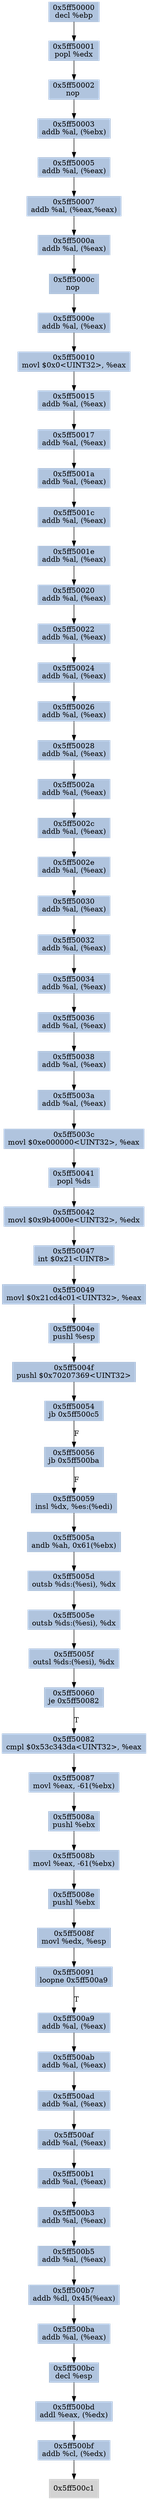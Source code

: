 digraph G {
node[shape=rectangle,style=filled,fillcolor=lightsteelblue,color=lightsteelblue]
bgcolor="transparent"
a0x5ff50000decl_ebp[label="0x5ff50000\ndecl %ebp"];
a0x5ff50001popl_edx[label="0x5ff50001\npopl %edx"];
a0x5ff50002nop_[label="0x5ff50002\nnop "];
a0x5ff50003addb_al_ebx_[label="0x5ff50003\naddb %al, (%ebx)"];
a0x5ff50005addb_al_eax_[label="0x5ff50005\naddb %al, (%eax)"];
a0x5ff50007addb_al_eaxeax_[label="0x5ff50007\naddb %al, (%eax,%eax)"];
a0x5ff5000aaddb_al_eax_[label="0x5ff5000a\naddb %al, (%eax)"];
a0x5ff5000cnop_[label="0x5ff5000c\nnop "];
a0x5ff5000eaddb_al_eax_[label="0x5ff5000e\naddb %al, (%eax)"];
a0x5ff50010movl_0x0UINT32_eax[label="0x5ff50010\nmovl $0x0<UINT32>, %eax"];
a0x5ff50015addb_al_eax_[label="0x5ff50015\naddb %al, (%eax)"];
a0x5ff50017addb_al_eax_[label="0x5ff50017\naddb %al, (%eax)"];
a0x5ff5001aaddb_al_eax_[label="0x5ff5001a\naddb %al, (%eax)"];
a0x5ff5001caddb_al_eax_[label="0x5ff5001c\naddb %al, (%eax)"];
a0x5ff5001eaddb_al_eax_[label="0x5ff5001e\naddb %al, (%eax)"];
a0x5ff50020addb_al_eax_[label="0x5ff50020\naddb %al, (%eax)"];
a0x5ff50022addb_al_eax_[label="0x5ff50022\naddb %al, (%eax)"];
a0x5ff50024addb_al_eax_[label="0x5ff50024\naddb %al, (%eax)"];
a0x5ff50026addb_al_eax_[label="0x5ff50026\naddb %al, (%eax)"];
a0x5ff50028addb_al_eax_[label="0x5ff50028\naddb %al, (%eax)"];
a0x5ff5002aaddb_al_eax_[label="0x5ff5002a\naddb %al, (%eax)"];
a0x5ff5002caddb_al_eax_[label="0x5ff5002c\naddb %al, (%eax)"];
a0x5ff5002eaddb_al_eax_[label="0x5ff5002e\naddb %al, (%eax)"];
a0x5ff50030addb_al_eax_[label="0x5ff50030\naddb %al, (%eax)"];
a0x5ff50032addb_al_eax_[label="0x5ff50032\naddb %al, (%eax)"];
a0x5ff50034addb_al_eax_[label="0x5ff50034\naddb %al, (%eax)"];
a0x5ff50036addb_al_eax_[label="0x5ff50036\naddb %al, (%eax)"];
a0x5ff50038addb_al_eax_[label="0x5ff50038\naddb %al, (%eax)"];
a0x5ff5003aaddb_al_eax_[label="0x5ff5003a\naddb %al, (%eax)"];
a0x5ff5003cmovl_0xe000000UINT32_eax[label="0x5ff5003c\nmovl $0xe000000<UINT32>, %eax"];
a0x5ff50041popl_ds[label="0x5ff50041\npopl %ds"];
a0x5ff50042movl_0x9b4000eUINT32_edx[label="0x5ff50042\nmovl $0x9b4000e<UINT32>, %edx"];
a0x5ff50047int_0x21UINT8[label="0x5ff50047\nint $0x21<UINT8>"];
a0x5ff50049movl_0x21cd4c01UINT32_eax[label="0x5ff50049\nmovl $0x21cd4c01<UINT32>, %eax"];
a0x5ff5004epushl_esp[label="0x5ff5004e\npushl %esp"];
a0x5ff5004fpushl_0x70207369UINT32[label="0x5ff5004f\npushl $0x70207369<UINT32>"];
a0x5ff50054jb_0x5ff500c5[label="0x5ff50054\njb 0x5ff500c5"];
a0x5ff50056jb_0x5ff500ba[label="0x5ff50056\njb 0x5ff500ba"];
a0x5ff50059insl_dx_es_edi_[label="0x5ff50059\ninsl %dx, %es:(%edi)"];
a0x5ff5005aandb_ah_0x61ebx_[label="0x5ff5005a\nandb %ah, 0x61(%ebx)"];
a0x5ff5005doutsb_ds_esi__dx[label="0x5ff5005d\noutsb %ds:(%esi), %dx"];
a0x5ff5005eoutsb_ds_esi__dx[label="0x5ff5005e\noutsb %ds:(%esi), %dx"];
a0x5ff5005foutsl_ds_esi__dx[label="0x5ff5005f\noutsl %ds:(%esi), %dx"];
a0x5ff50060je_0x5ff50082[label="0x5ff50060\nje 0x5ff50082"];
a0x5ff50082cmpl_0x53c343daUINT32_eax[label="0x5ff50082\ncmpl $0x53c343da<UINT32>, %eax"];
a0x5ff50087movl_eax__61ebx_[label="0x5ff50087\nmovl %eax, -61(%ebx)"];
a0x5ff5008apushl_ebx[label="0x5ff5008a\npushl %ebx"];
a0x5ff5008bmovl_eax__61ebx_[label="0x5ff5008b\nmovl %eax, -61(%ebx)"];
a0x5ff5008epushl_ebx[label="0x5ff5008e\npushl %ebx"];
a0x5ff5008fmovl_edx_esp[label="0x5ff5008f\nmovl %edx, %esp"];
a0x5ff50091loopne_0x5ff500a9[label="0x5ff50091\nloopne 0x5ff500a9"];
a0x5ff500a9addb_al_eax_[label="0x5ff500a9\naddb %al, (%eax)"];
a0x5ff500abaddb_al_eax_[label="0x5ff500ab\naddb %al, (%eax)"];
a0x5ff500adaddb_al_eax_[label="0x5ff500ad\naddb %al, (%eax)"];
a0x5ff500afaddb_al_eax_[label="0x5ff500af\naddb %al, (%eax)"];
a0x5ff500b1addb_al_eax_[label="0x5ff500b1\naddb %al, (%eax)"];
a0x5ff500b3addb_al_eax_[label="0x5ff500b3\naddb %al, (%eax)"];
a0x5ff500b5addb_al_eax_[label="0x5ff500b5\naddb %al, (%eax)"];
a0x5ff500b7addb_dl_0x45eax_[label="0x5ff500b7\naddb %dl, 0x45(%eax)"];
a0x5ff500baaddb_al_eax_[label="0x5ff500ba\naddb %al, (%eax)"];
a0x5ff500bcdecl_esp[label="0x5ff500bc\ndecl %esp"];
a0x5ff500bdaddl_eax_edx_[label="0x5ff500bd\naddl %eax, (%edx)"];
a0x5ff500bfaddb_cl_edx_[label="0x5ff500bf\naddb %cl, (%edx)"];
a0x5ff500c1[label="0x5ff500c1",color="lightgrey",fillcolor="lightgrey"];
a0x5ff50000decl_ebp -> a0x5ff50001popl_edx [color="#000000"];
a0x5ff50001popl_edx -> a0x5ff50002nop_ [color="#000000"];
a0x5ff50002nop_ -> a0x5ff50003addb_al_ebx_ [color="#000000"];
a0x5ff50003addb_al_ebx_ -> a0x5ff50005addb_al_eax_ [color="#000000"];
a0x5ff50005addb_al_eax_ -> a0x5ff50007addb_al_eaxeax_ [color="#000000"];
a0x5ff50007addb_al_eaxeax_ -> a0x5ff5000aaddb_al_eax_ [color="#000000"];
a0x5ff5000aaddb_al_eax_ -> a0x5ff5000cnop_ [color="#000000"];
a0x5ff5000cnop_ -> a0x5ff5000eaddb_al_eax_ [color="#000000"];
a0x5ff5000eaddb_al_eax_ -> a0x5ff50010movl_0x0UINT32_eax [color="#000000"];
a0x5ff50010movl_0x0UINT32_eax -> a0x5ff50015addb_al_eax_ [color="#000000"];
a0x5ff50015addb_al_eax_ -> a0x5ff50017addb_al_eax_ [color="#000000"];
a0x5ff50017addb_al_eax_ -> a0x5ff5001aaddb_al_eax_ [color="#000000"];
a0x5ff5001aaddb_al_eax_ -> a0x5ff5001caddb_al_eax_ [color="#000000"];
a0x5ff5001caddb_al_eax_ -> a0x5ff5001eaddb_al_eax_ [color="#000000"];
a0x5ff5001eaddb_al_eax_ -> a0x5ff50020addb_al_eax_ [color="#000000"];
a0x5ff50020addb_al_eax_ -> a0x5ff50022addb_al_eax_ [color="#000000"];
a0x5ff50022addb_al_eax_ -> a0x5ff50024addb_al_eax_ [color="#000000"];
a0x5ff50024addb_al_eax_ -> a0x5ff50026addb_al_eax_ [color="#000000"];
a0x5ff50026addb_al_eax_ -> a0x5ff50028addb_al_eax_ [color="#000000"];
a0x5ff50028addb_al_eax_ -> a0x5ff5002aaddb_al_eax_ [color="#000000"];
a0x5ff5002aaddb_al_eax_ -> a0x5ff5002caddb_al_eax_ [color="#000000"];
a0x5ff5002caddb_al_eax_ -> a0x5ff5002eaddb_al_eax_ [color="#000000"];
a0x5ff5002eaddb_al_eax_ -> a0x5ff50030addb_al_eax_ [color="#000000"];
a0x5ff50030addb_al_eax_ -> a0x5ff50032addb_al_eax_ [color="#000000"];
a0x5ff50032addb_al_eax_ -> a0x5ff50034addb_al_eax_ [color="#000000"];
a0x5ff50034addb_al_eax_ -> a0x5ff50036addb_al_eax_ [color="#000000"];
a0x5ff50036addb_al_eax_ -> a0x5ff50038addb_al_eax_ [color="#000000"];
a0x5ff50038addb_al_eax_ -> a0x5ff5003aaddb_al_eax_ [color="#000000"];
a0x5ff5003aaddb_al_eax_ -> a0x5ff5003cmovl_0xe000000UINT32_eax [color="#000000"];
a0x5ff5003cmovl_0xe000000UINT32_eax -> a0x5ff50041popl_ds [color="#000000"];
a0x5ff50041popl_ds -> a0x5ff50042movl_0x9b4000eUINT32_edx [color="#000000"];
a0x5ff50042movl_0x9b4000eUINT32_edx -> a0x5ff50047int_0x21UINT8 [color="#000000"];
a0x5ff50047int_0x21UINT8 -> a0x5ff50049movl_0x21cd4c01UINT32_eax [color="#000000"];
a0x5ff50049movl_0x21cd4c01UINT32_eax -> a0x5ff5004epushl_esp [color="#000000"];
a0x5ff5004epushl_esp -> a0x5ff5004fpushl_0x70207369UINT32 [color="#000000"];
a0x5ff5004fpushl_0x70207369UINT32 -> a0x5ff50054jb_0x5ff500c5 [color="#000000"];
a0x5ff50054jb_0x5ff500c5 -> a0x5ff50056jb_0x5ff500ba [color="#000000",label="F"];
a0x5ff50056jb_0x5ff500ba -> a0x5ff50059insl_dx_es_edi_ [color="#000000",label="F"];
a0x5ff50059insl_dx_es_edi_ -> a0x5ff5005aandb_ah_0x61ebx_ [color="#000000"];
a0x5ff5005aandb_ah_0x61ebx_ -> a0x5ff5005doutsb_ds_esi__dx [color="#000000"];
a0x5ff5005doutsb_ds_esi__dx -> a0x5ff5005eoutsb_ds_esi__dx [color="#000000"];
a0x5ff5005eoutsb_ds_esi__dx -> a0x5ff5005foutsl_ds_esi__dx [color="#000000"];
a0x5ff5005foutsl_ds_esi__dx -> a0x5ff50060je_0x5ff50082 [color="#000000"];
a0x5ff50060je_0x5ff50082 -> a0x5ff50082cmpl_0x53c343daUINT32_eax [color="#000000",label="T"];
a0x5ff50082cmpl_0x53c343daUINT32_eax -> a0x5ff50087movl_eax__61ebx_ [color="#000000"];
a0x5ff50087movl_eax__61ebx_ -> a0x5ff5008apushl_ebx [color="#000000"];
a0x5ff5008apushl_ebx -> a0x5ff5008bmovl_eax__61ebx_ [color="#000000"];
a0x5ff5008bmovl_eax__61ebx_ -> a0x5ff5008epushl_ebx [color="#000000"];
a0x5ff5008epushl_ebx -> a0x5ff5008fmovl_edx_esp [color="#000000"];
a0x5ff5008fmovl_edx_esp -> a0x5ff50091loopne_0x5ff500a9 [color="#000000"];
a0x5ff50091loopne_0x5ff500a9 -> a0x5ff500a9addb_al_eax_ [color="#000000",label="T"];
a0x5ff500a9addb_al_eax_ -> a0x5ff500abaddb_al_eax_ [color="#000000"];
a0x5ff500abaddb_al_eax_ -> a0x5ff500adaddb_al_eax_ [color="#000000"];
a0x5ff500adaddb_al_eax_ -> a0x5ff500afaddb_al_eax_ [color="#000000"];
a0x5ff500afaddb_al_eax_ -> a0x5ff500b1addb_al_eax_ [color="#000000"];
a0x5ff500b1addb_al_eax_ -> a0x5ff500b3addb_al_eax_ [color="#000000"];
a0x5ff500b3addb_al_eax_ -> a0x5ff500b5addb_al_eax_ [color="#000000"];
a0x5ff500b5addb_al_eax_ -> a0x5ff500b7addb_dl_0x45eax_ [color="#000000"];
a0x5ff500b7addb_dl_0x45eax_ -> a0x5ff500baaddb_al_eax_ [color="#000000"];
a0x5ff500baaddb_al_eax_ -> a0x5ff500bcdecl_esp [color="#000000"];
a0x5ff500bcdecl_esp -> a0x5ff500bdaddl_eax_edx_ [color="#000000"];
a0x5ff500bdaddl_eax_edx_ -> a0x5ff500bfaddb_cl_edx_ [color="#000000"];
a0x5ff500bfaddb_cl_edx_ -> a0x5ff500c1 [color="#000000"];
}
